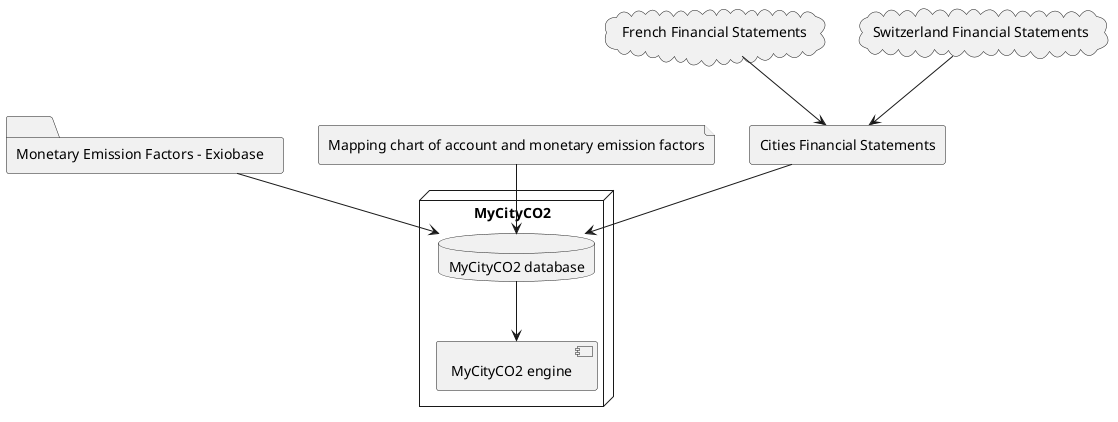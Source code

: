 @startuml

    folder "Monetary Emission Factors - Exiobase" as exiobase
    cloud "French Financial Statements" as fr
    cloud "Switzerland Financial Statements" as ch
    file "Mapping chart of account and monetary emission factors" as mapping
    rectangle "Cities Financial Statements" as finance
    
    node "MyCityCO2" as mycityco2{
        database "MyCityCO2 database" as database
        component "MyCityCO2 engine" as engine
    }
    fr --> finance
    ch --> finance
    exiobase --> database
    finance --> database
    mapping --> database
    database --> engine



@enduml
